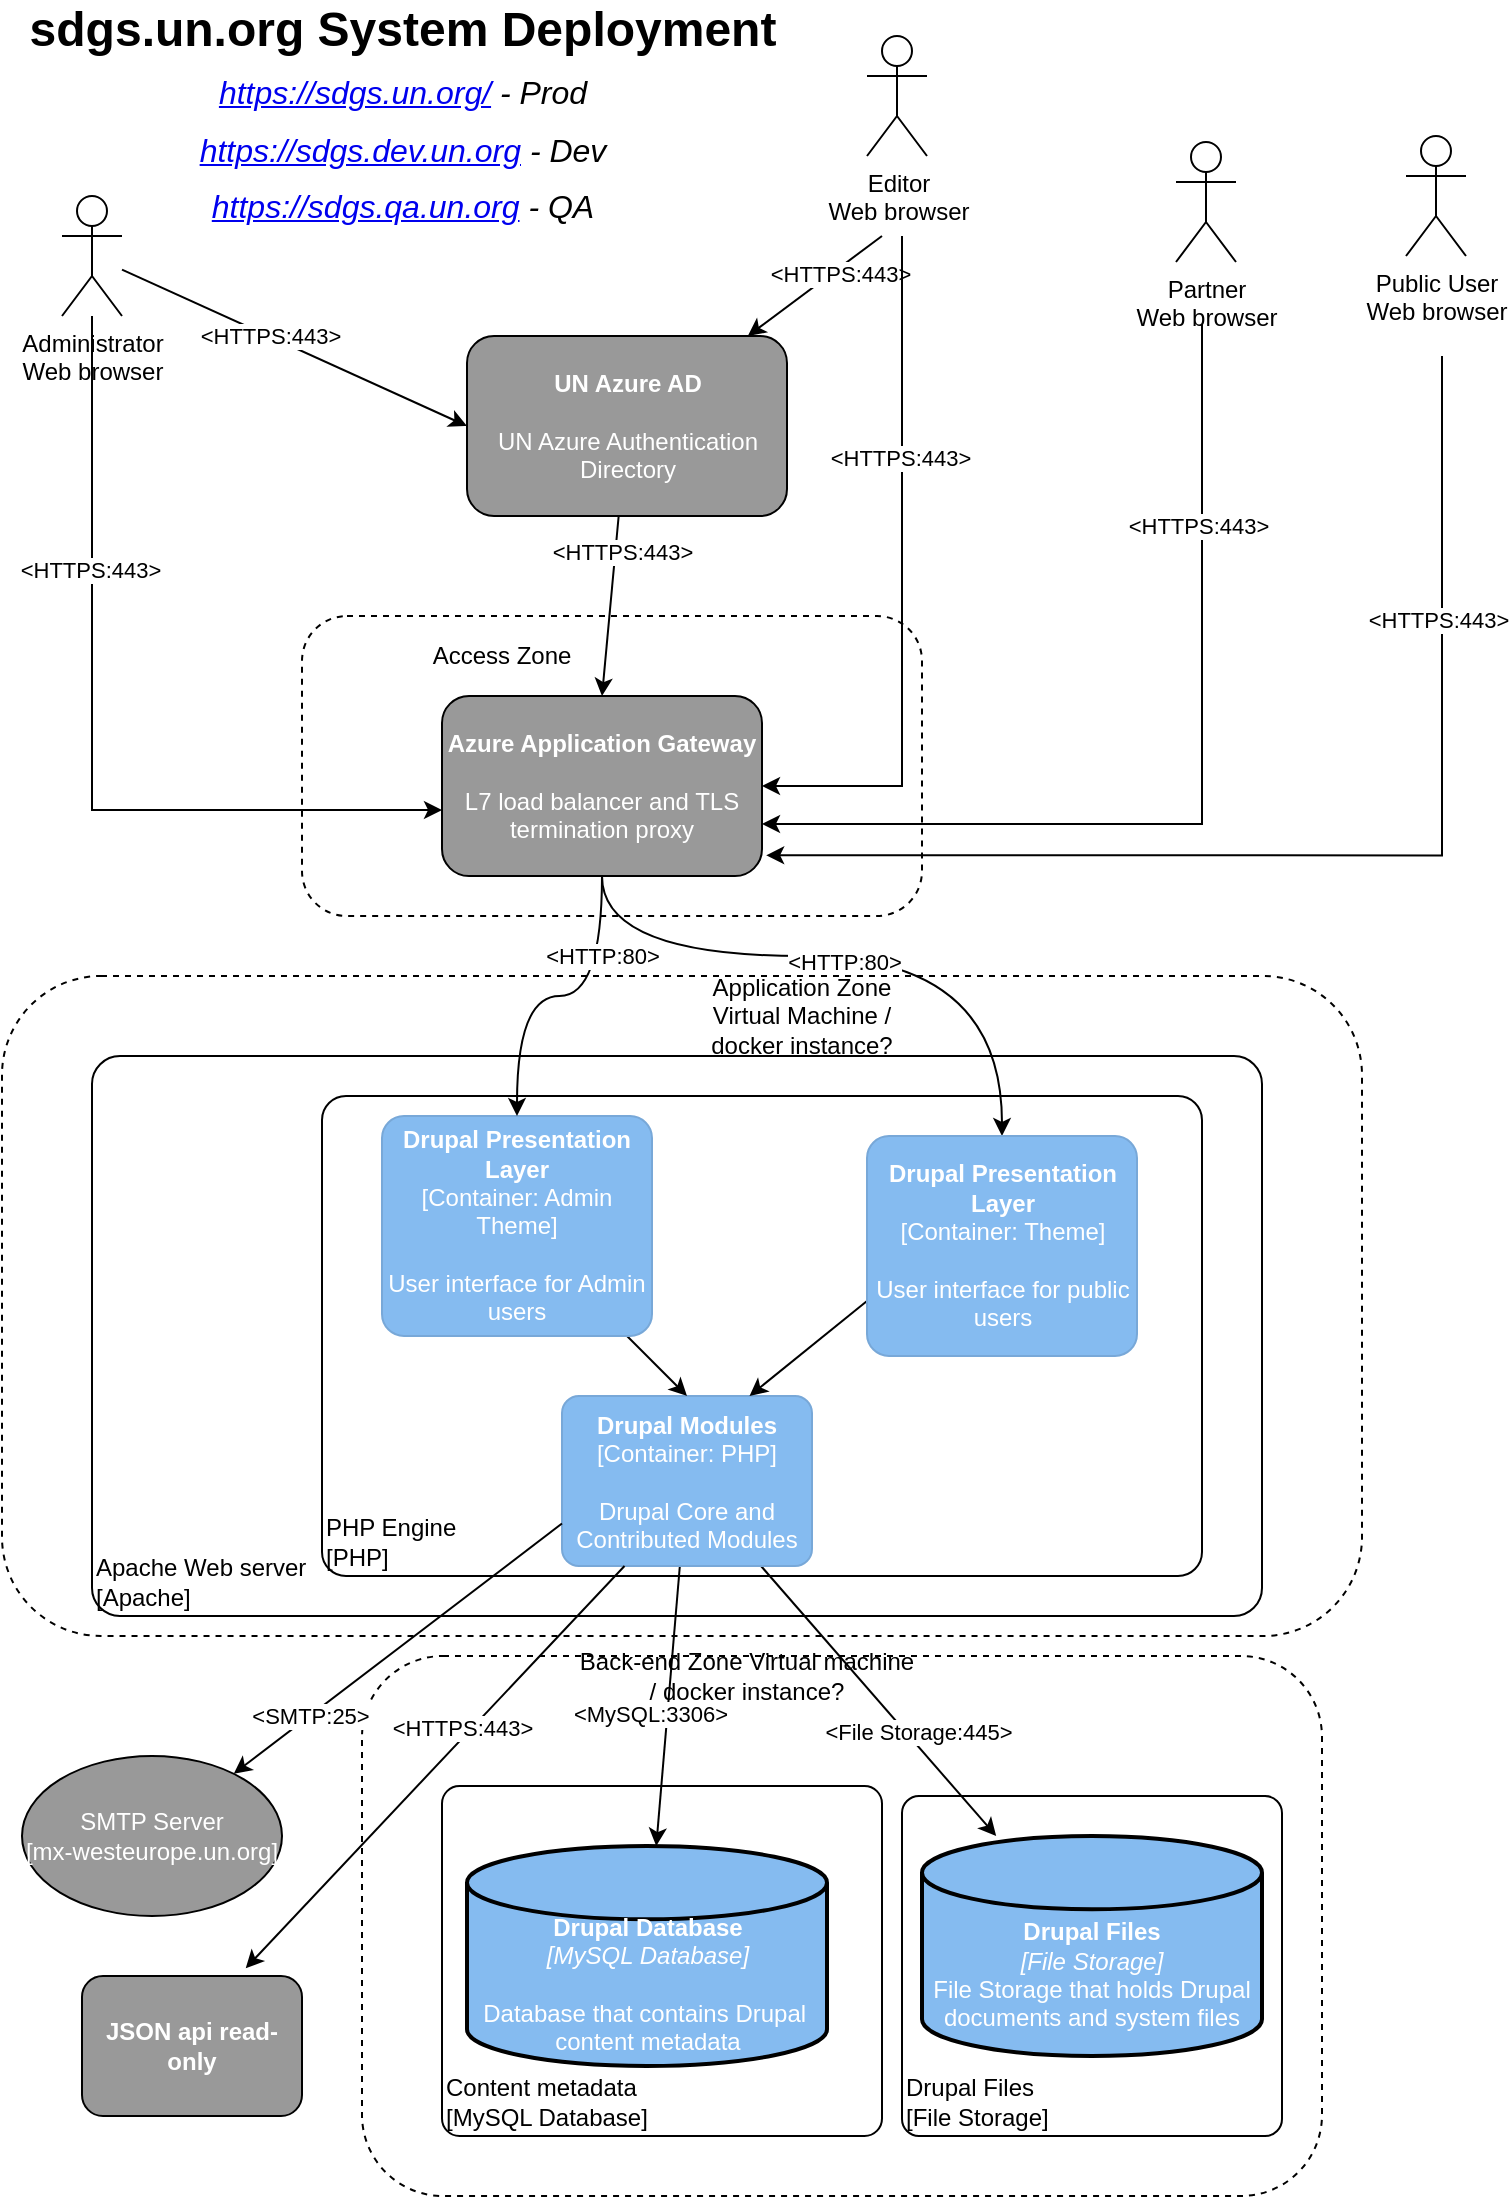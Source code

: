 <mxfile version="20.0.1" type="github">
  <diagram id="GKtPb_r8yJt0VdL1mK9h" name="Page-1">
    <mxGraphModel dx="1422" dy="1886" grid="1" gridSize="10" guides="1" tooltips="1" connect="1" arrows="1" fold="1" page="1" pageScale="1" pageWidth="850" pageHeight="1100" math="0" shadow="0">
      <root>
        <mxCell id="0" />
        <mxCell id="1" parent="0" />
        <mxCell id="nDk1nyGlxnwIBkytpRcf-5" value="" style="rounded=1;whiteSpace=wrap;html=1;dashed=1;fillColor=none;" parent="1" vertex="1">
          <mxGeometry x="230" y="820" width="480" height="270" as="geometry" />
        </mxCell>
        <object placeholders="1" c4Name="Apache Web server" c4Type="DeploymentNode" c4OperationSystem="Apache" c4ScalingFactor="" label="&lt;div style=&quot;text-align: left&quot;&gt;%c4Name%&lt;/div&gt;&lt;div style=&quot;text-align: left&quot;&gt;[%c4OperationSystem%]&lt;/div&gt;&lt;div style=&quot;text-align: right&quot;&gt;%c4ScalingFactor%&lt;/div&gt;" id="JDOhgQU0RPnqJ7KG021f-27">
          <mxCell style="rounded=1;whiteSpace=wrap;html=1;labelBackgroundColor=none;fillColor=#ffffff;fontColor=#000000;align=left;arcSize=5;strokeColor=#000000;verticalAlign=bottom;metaEdit=1;metaData={&quot;c4Type&quot;:{&quot;editable&quot;:false}};points=[[0.25,0,0],[0.5,0,0],[0.75,0,0],[1,0.25,0],[1,0.5,0],[1,0.75,0],[0.75,1,0],[0.5,1,0],[0.25,1,0],[0,0.75,0],[0,0.5,0],[0,0.25,0]];container=0;backgroundOutline=0;" parent="1" vertex="1">
            <mxGeometry x="95" y="520" width="585" height="280" as="geometry" />
          </mxCell>
        </object>
        <object placeholders="1" c4Name="PHP Engine" c4Type="DeploymentNode" c4OperationSystem="PHP" c4ScalingFactor="" label="&lt;div style=&quot;text-align: left&quot;&gt;%c4Name%&lt;/div&gt;&lt;div style=&quot;text-align: left&quot;&gt;[%c4OperationSystem%]&lt;/div&gt;&lt;div style=&quot;text-align: right&quot;&gt;%c4ScalingFactor%&lt;/div&gt;" id="JDOhgQU0RPnqJ7KG021f-26">
          <mxCell style="rounded=1;whiteSpace=wrap;html=1;labelBackgroundColor=none;fillColor=#ffffff;fontColor=#000000;align=left;arcSize=5;strokeColor=#000000;verticalAlign=bottom;metaEdit=1;metaData={&quot;c4Type&quot;:{&quot;editable&quot;:false}};points=[[0.25,0,0],[0.5,0,0],[0.75,0,0],[1,0.25,0],[1,0.5,0],[1,0.75,0],[0.75,1,0],[0.5,1,0],[0.25,1,0],[0,0.75,0],[0,0.5,0],[0,0.25,0]];container=0;backgroundOutline=0;" parent="1" vertex="1">
            <mxGeometry x="210" y="540" width="440" height="240" as="geometry" />
          </mxCell>
        </object>
        <object placeholders="1" c4Name="Drupal Files" c4Type="DeploymentNode" c4OperationSystem="File Storage" c4ScalingFactor="" label="&lt;div style=&quot;text-align: left&quot;&gt;%c4Name%&lt;/div&gt;&lt;div style=&quot;text-align: left&quot;&gt;[%c4OperationSystem%]&lt;/div&gt;&lt;div style=&quot;text-align: right&quot;&gt;%c4ScalingFactor%&lt;/div&gt;" id="JDOhgQU0RPnqJ7KG021f-25">
          <mxCell style="rounded=1;whiteSpace=wrap;html=1;labelBackgroundColor=none;fillColor=#ffffff;fontColor=#000000;align=left;arcSize=5;strokeColor=#000000;verticalAlign=bottom;metaEdit=1;metaData={&quot;c4Type&quot;:{&quot;editable&quot;:false}};points=[[0.25,0,0],[0.5,0,0],[0.75,0,0],[1,0.25,0],[1,0.5,0],[1,0.75,0],[0.75,1,0],[0.5,1,0],[0.25,1,0],[0,0.75,0],[0,0.5,0],[0,0.25,0]];container=0;backgroundOutline=0;" parent="1" vertex="1">
            <mxGeometry x="500" y="890" width="190" height="170" as="geometry" />
          </mxCell>
        </object>
        <object placeholders="1" c4Name="Content metadata" c4Type="DeploymentNode" c4OperationSystem="MySQL Database" c4ScalingFactor="" label="&lt;div style=&quot;text-align: left&quot;&gt;%c4Name%&lt;/div&gt;&lt;div style=&quot;text-align: left&quot;&gt;[%c4OperationSystem%]&lt;/div&gt;&lt;div style=&quot;text-align: right&quot;&gt;%c4ScalingFactor%&lt;/div&gt;" id="JDOhgQU0RPnqJ7KG021f-24">
          <mxCell style="rounded=1;whiteSpace=wrap;html=1;labelBackgroundColor=none;fillColor=#ffffff;fontColor=#000000;align=left;arcSize=5;strokeColor=#000000;verticalAlign=bottom;metaEdit=1;metaData={&quot;c4Type&quot;:{&quot;editable&quot;:false}};points=[[0.25,0,0],[0.5,0,0],[0.75,0,0],[1,0.25,0],[1,0.5,0],[1,0.75,0],[0.75,1,0],[0.5,1,0],[0.25,1,0],[0,0.75,0],[0,0.5,0],[0,0.25,0]];container=0;backgroundOutline=0;" parent="1" vertex="1">
            <mxGeometry x="270" y="885" width="220" height="175" as="geometry" />
          </mxCell>
        </object>
        <mxCell id="JDOhgQU0RPnqJ7KG021f-6" style="rounded=0;orthogonalLoop=1;jettySize=auto;html=1;" parent="1" source="JDOhgQU0RPnqJ7KG021f-1" target="JDOhgQU0RPnqJ7KG021f-5" edge="1">
          <mxGeometry relative="1" as="geometry" />
        </mxCell>
        <mxCell id="JDOhgQU0RPnqJ7KG021f-30" value="&amp;lt;MySQL:3306&amp;gt;" style="edgeLabel;html=1;align=center;verticalAlign=middle;resizable=0;points=[];" parent="JDOhgQU0RPnqJ7KG021f-6" vertex="1" connectable="0">
          <mxGeometry x="0.26" y="2" relative="1" as="geometry">
            <mxPoint x="-10" y="-14.56" as="offset" />
          </mxGeometry>
        </mxCell>
        <mxCell id="JDOhgQU0RPnqJ7KG021f-7" style="rounded=0;orthogonalLoop=1;jettySize=auto;html=1;" parent="1" source="JDOhgQU0RPnqJ7KG021f-1" target="JDOhgQU0RPnqJ7KG021f-4" edge="1">
          <mxGeometry relative="1" as="geometry" />
        </mxCell>
        <mxCell id="JDOhgQU0RPnqJ7KG021f-31" value="&amp;lt;File Storage:445&amp;gt;" style="edgeLabel;html=1;align=center;verticalAlign=middle;resizable=0;points=[];" parent="JDOhgQU0RPnqJ7KG021f-7" vertex="1" connectable="0">
          <mxGeometry x="0.211" y="1" relative="1" as="geometry">
            <mxPoint x="6" y="2" as="offset" />
          </mxGeometry>
        </mxCell>
        <object placeholders="1" c4Name="Drupal Modules" c4Type="Container" c4Technology="PHP" c4Description="Drupal Core and Contributed Modules" label="&lt;b&gt;%c4Name%&lt;/b&gt;&lt;div&gt;[%c4Type%: %c4Technology%]&lt;/div&gt;&lt;br&gt;&lt;div&gt;%c4Description%&lt;/div&gt;" id="JDOhgQU0RPnqJ7KG021f-1">
          <mxCell style="rounded=1;whiteSpace=wrap;html=1;labelBackgroundColor=none;fillColor=#85BBF0;fontColor=#ffffff;align=center;arcSize=10;strokeColor=#78A8D8;metaEdit=1;metaData={&quot;c4Type&quot;:{&quot;editable&quot;:false}};points=[[0.25,0,0],[0.5,0,0],[0.75,0,0],[1,0.25,0],[1,0.5,0],[1,0.75,0],[0.75,1,0],[0.5,1,0],[0.25,1,0],[0,0.75,0],[0,0.5,0],[0,0.25,0]];" parent="1" vertex="1">
            <mxGeometry x="330" y="690" width="125" height="85" as="geometry" />
          </mxCell>
        </object>
        <mxCell id="JDOhgQU0RPnqJ7KG021f-4" value="&lt;font color=&quot;#ffffff&quot;&gt;&lt;br&gt;&lt;b&gt;&lt;br&gt;Drupal Files&lt;/b&gt;&lt;br&gt;&lt;i&gt;[File Storage]&lt;/i&gt;&lt;br&gt;File Storage that holds Drupal documents and system files&lt;/font&gt;" style="strokeWidth=2;html=1;shape=mxgraph.flowchart.database;whiteSpace=wrap;fillColor=#85BBF0;" parent="1" vertex="1">
          <mxGeometry x="510" y="910" width="170" height="110" as="geometry" />
        </mxCell>
        <mxCell id="JDOhgQU0RPnqJ7KG021f-5" value="&lt;font color=&quot;#ffffff&quot;&gt;&lt;b&gt;&lt;br&gt;&lt;br&gt;Drupal Database&lt;br&gt;&lt;/b&gt;&lt;i&gt;[MySQL Database]&lt;/i&gt;&lt;br&gt;&lt;br&gt;Database that contains Drupal&amp;nbsp; content metadata&lt;br&gt;&lt;/font&gt;" style="strokeWidth=2;html=1;shape=mxgraph.flowchart.database;whiteSpace=wrap;fillColor=#85BBF0;" parent="1" vertex="1">
          <mxGeometry x="282.5" y="915" width="180" height="110" as="geometry" />
        </mxCell>
        <mxCell id="JDOhgQU0RPnqJ7KG021f-9" style="rounded=0;orthogonalLoop=1;jettySize=auto;html=1;entryX=0.5;entryY=0;entryDx=0;entryDy=0;entryPerimeter=0;" parent="1" source="JDOhgQU0RPnqJ7KG021f-8" target="JDOhgQU0RPnqJ7KG021f-1" edge="1">
          <mxGeometry relative="1" as="geometry" />
        </mxCell>
        <object placeholders="1" c4Name="Drupal Presentation Layer" c4Type="Container" c4Technology="Admin Theme" c4Description="User interface for Admin users" label="&lt;b&gt;%c4Name%&lt;/b&gt;&lt;div&gt;[%c4Type%: %c4Technology%]&lt;/div&gt;&lt;br&gt;&lt;div&gt;%c4Description%&lt;/div&gt;" id="JDOhgQU0RPnqJ7KG021f-8">
          <mxCell style="rounded=1;whiteSpace=wrap;html=1;labelBackgroundColor=none;fillColor=#85BBF0;fontColor=#ffffff;align=center;arcSize=10;strokeColor=#78A8D8;metaEdit=1;metaData={&quot;c4Type&quot;:{&quot;editable&quot;:false}};points=[[0.25,0,0],[0.5,0,0],[0.75,0,0],[1,0.25,0],[1,0.5,0],[1,0.75,0],[0.75,1,0],[0.5,1,0],[0.25,1,0],[0,0.75,0],[0,0.5,0],[0,0.25,0]];" parent="1" vertex="1">
            <mxGeometry x="240" y="550" width="135" height="110" as="geometry" />
          </mxCell>
        </object>
        <mxCell id="JDOhgQU0RPnqJ7KG021f-11" style="rounded=0;orthogonalLoop=1;jettySize=auto;html=1;entryX=0.5;entryY=0;entryDx=0;entryDy=0;" parent="1" source="JDOhgQU0RPnqJ7KG021f-10" target="nDk1nyGlxnwIBkytpRcf-9" edge="1">
          <mxGeometry relative="1" as="geometry">
            <mxPoint x="410" y="280" as="targetPoint" />
          </mxGeometry>
        </mxCell>
        <mxCell id="JDOhgQU0RPnqJ7KG021f-32" value="&amp;lt;HTTPS:443&amp;gt;" style="edgeLabel;html=1;align=center;verticalAlign=middle;resizable=0;points=[];" parent="JDOhgQU0RPnqJ7KG021f-11" vertex="1" connectable="0">
          <mxGeometry x="-0.419" relative="1" as="geometry">
            <mxPoint x="3.87" y="-8.89" as="offset" />
          </mxGeometry>
        </mxCell>
        <mxCell id="JDOhgQU0RPnqJ7KG021f-10" value="&lt;font color=&quot;#ffffff&quot;&gt;&lt;b&gt;UN Azure AD&lt;/b&gt;&lt;br&gt;&lt;br&gt;UN Azure Authentication Directory&lt;/font&gt;" style="rounded=1;whiteSpace=wrap;html=1;strokeColor=#000000;fillColor=#999999;" parent="1" vertex="1">
          <mxGeometry x="282.5" y="160" width="160" height="90" as="geometry" />
        </mxCell>
        <mxCell id="JDOhgQU0RPnqJ7KG021f-17" style="rounded=0;orthogonalLoop=1;jettySize=auto;html=1;entryX=0;entryY=0.5;entryDx=0;entryDy=0;" parent="1" source="JDOhgQU0RPnqJ7KG021f-12" target="JDOhgQU0RPnqJ7KG021f-10" edge="1">
          <mxGeometry relative="1" as="geometry">
            <mxPoint x="105" y="250" as="sourcePoint" />
          </mxGeometry>
        </mxCell>
        <mxCell id="nDk1nyGlxnwIBkytpRcf-21" value="&amp;lt;HTTPS:443&amp;gt;" style="edgeLabel;html=1;align=center;verticalAlign=middle;resizable=0;points=[];" parent="JDOhgQU0RPnqJ7KG021f-17" vertex="1" connectable="0">
          <mxGeometry x="-0.145" y="1" relative="1" as="geometry">
            <mxPoint as="offset" />
          </mxGeometry>
        </mxCell>
        <mxCell id="dxl03862SMSp4wlfeaVz-1" style="edgeStyle=orthogonalEdgeStyle;rounded=0;orthogonalLoop=1;jettySize=auto;html=1;startArrow=none;startFill=0;" parent="1" source="JDOhgQU0RPnqJ7KG021f-12" target="nDk1nyGlxnwIBkytpRcf-9" edge="1">
          <mxGeometry relative="1" as="geometry">
            <Array as="points">
              <mxPoint x="95" y="397" />
            </Array>
          </mxGeometry>
        </mxCell>
        <mxCell id="dxl03862SMSp4wlfeaVz-2" value="&amp;lt;HTTPS:443&amp;gt;" style="edgeLabel;html=1;align=center;verticalAlign=middle;resizable=0;points=[];" parent="dxl03862SMSp4wlfeaVz-1" vertex="1" connectable="0">
          <mxGeometry x="-0.398" y="-1" relative="1" as="geometry">
            <mxPoint as="offset" />
          </mxGeometry>
        </mxCell>
        <mxCell id="JDOhgQU0RPnqJ7KG021f-12" value="Administrator&lt;br&gt;Web browser" style="shape=umlActor;verticalLabelPosition=bottom;verticalAlign=top;html=1;outlineConnect=0;strokeColor=#000000;fillColor=#ffffff;" parent="1" vertex="1">
          <mxGeometry x="80" y="90" width="30" height="60" as="geometry" />
        </mxCell>
        <mxCell id="JDOhgQU0RPnqJ7KG021f-16" style="rounded=0;orthogonalLoop=1;jettySize=auto;html=1;" parent="1" target="JDOhgQU0RPnqJ7KG021f-10" edge="1">
          <mxGeometry relative="1" as="geometry">
            <mxPoint x="490" y="110" as="sourcePoint" />
          </mxGeometry>
        </mxCell>
        <mxCell id="nDk1nyGlxnwIBkytpRcf-22" value="&amp;lt;HTTPS:443&amp;gt;" style="edgeLabel;html=1;align=center;verticalAlign=middle;resizable=0;points=[];" parent="JDOhgQU0RPnqJ7KG021f-16" vertex="1" connectable="0">
          <mxGeometry x="-0.331" y="2" relative="1" as="geometry">
            <mxPoint as="offset" />
          </mxGeometry>
        </mxCell>
        <mxCell id="dxl03862SMSp4wlfeaVz-3" style="edgeStyle=orthogonalEdgeStyle;rounded=0;orthogonalLoop=1;jettySize=auto;html=1;entryX=1;entryY=0.5;entryDx=0;entryDy=0;startArrow=none;startFill=0;" parent="1" target="nDk1nyGlxnwIBkytpRcf-9" edge="1">
          <mxGeometry relative="1" as="geometry">
            <mxPoint x="500" y="110" as="sourcePoint" />
            <Array as="points">
              <mxPoint x="500" y="130" />
              <mxPoint x="500" y="385" />
            </Array>
          </mxGeometry>
        </mxCell>
        <mxCell id="dxl03862SMSp4wlfeaVz-6" value="&amp;lt;HTTPS:443&amp;gt;" style="edgeLabel;html=1;align=center;verticalAlign=middle;resizable=0;points=[];" parent="dxl03862SMSp4wlfeaVz-3" vertex="1" connectable="0">
          <mxGeometry x="-0.356" y="-1" relative="1" as="geometry">
            <mxPoint as="offset" />
          </mxGeometry>
        </mxCell>
        <mxCell id="JDOhgQU0RPnqJ7KG021f-13" value="Editor&lt;br&gt;Web browser" style="shape=umlActor;verticalLabelPosition=bottom;verticalAlign=top;html=1;outlineConnect=0;strokeColor=#000000;fillColor=#ffffff;" parent="1" vertex="1">
          <mxGeometry x="482.5" y="10" width="30" height="60" as="geometry" />
        </mxCell>
        <mxCell id="dxl03862SMSp4wlfeaVz-4" style="edgeStyle=orthogonalEdgeStyle;rounded=0;orthogonalLoop=1;jettySize=auto;html=1;entryX=1.013;entryY=0.885;entryDx=0;entryDy=0;entryPerimeter=0;startArrow=none;startFill=0;" parent="1" target="nDk1nyGlxnwIBkytpRcf-9" edge="1">
          <mxGeometry relative="1" as="geometry">
            <mxPoint x="770" y="170" as="sourcePoint" />
            <Array as="points">
              <mxPoint x="770" y="170" />
              <mxPoint x="770" y="420" />
            </Array>
          </mxGeometry>
        </mxCell>
        <mxCell id="dxl03862SMSp4wlfeaVz-5" value="&amp;lt;HTTPS:443&amp;gt;" style="edgeLabel;html=1;align=center;verticalAlign=middle;resizable=0;points=[];" parent="dxl03862SMSp4wlfeaVz-4" vertex="1" connectable="0">
          <mxGeometry x="-0.552" y="-2" relative="1" as="geometry">
            <mxPoint as="offset" />
          </mxGeometry>
        </mxCell>
        <mxCell id="JDOhgQU0RPnqJ7KG021f-14" value="Public User&lt;br&gt;Web browser" style="shape=umlActor;verticalLabelPosition=bottom;verticalAlign=top;html=1;outlineConnect=0;strokeColor=#000000;fillColor=#ffffff;" parent="1" vertex="1">
          <mxGeometry x="752" y="60" width="30" height="60" as="geometry" />
        </mxCell>
        <mxCell id="JDOhgQU0RPnqJ7KG021f-19" value="sdgs.un.org System Deployment&lt;br&gt;&lt;i style=&quot;font-size: 16px ; line-height: 60%&quot;&gt;&lt;span style=&quot;font-weight: normal ; line-height: 110%&quot;&gt;&lt;i style=&quot;font-weight: 700; line-height: 9.6px;&quot;&gt;&lt;span style=&quot;font-weight: 400;&quot;&gt;&lt;a href=&quot;https://sdgs.un.org/&quot;&gt;https://sdgs.un.org/&lt;/a&gt;&lt;/span&gt;&lt;span style=&quot;font-weight: normal; line-height: 17.6px;&quot;&gt;&amp;nbsp;- Prod&lt;br&gt;&lt;a href=&quot;https://sdgs.dev.un.org/&quot;&gt;https://sdgs.dev.un.org&lt;/a&gt;&amp;nbsp;- Dev&lt;br&gt;&lt;i style=&quot;font-weight: 700; line-height: 9.6px;&quot;&gt;&lt;span style=&quot;font-weight: normal; line-height: 17.6px;&quot;&gt;&lt;a href=&quot;https://sdgs.qa.un.org/&quot;&gt;https://sdgs.qa.un.org&lt;/a&gt;&amp;nbsp;- QA&lt;/span&gt;&lt;/i&gt;&lt;/span&gt;&lt;/i&gt;&lt;br&gt;&lt;/span&gt;&lt;/i&gt;" style="text;strokeColor=none;fillColor=none;html=1;fontSize=24;fontStyle=1;verticalAlign=middle;align=center;" parent="1" vertex="1">
          <mxGeometry x="200" y="30" width="100" height="40" as="geometry" />
        </mxCell>
        <mxCell id="nDk1nyGlxnwIBkytpRcf-6" value="Back-end Zone Virtual machine / docker instance?" style="text;html=1;strokeColor=none;fillColor=none;align=center;verticalAlign=middle;whiteSpace=wrap;rounded=0;dashed=1;" parent="1" vertex="1">
          <mxGeometry x="335" y="830" width="175" as="geometry" />
        </mxCell>
        <mxCell id="nDk1nyGlxnwIBkytpRcf-10" style="edgeStyle=orthogonalEdgeStyle;curved=1;rounded=0;orthogonalLoop=1;jettySize=auto;html=1;" parent="1" source="nDk1nyGlxnwIBkytpRcf-9" target="JDOhgQU0RPnqJ7KG021f-8" edge="1">
          <mxGeometry relative="1" as="geometry" />
        </mxCell>
        <mxCell id="nDk1nyGlxnwIBkytpRcf-16" value="&amp;lt;HTTP:80&amp;gt;" style="edgeLabel;html=1;align=center;verticalAlign=middle;resizable=0;points=[];" parent="nDk1nyGlxnwIBkytpRcf-10" vertex="1" connectable="0">
          <mxGeometry x="-0.326" y="-1" relative="1" as="geometry">
            <mxPoint x="1" y="-15" as="offset" />
          </mxGeometry>
        </mxCell>
        <mxCell id="nDk1nyGlxnwIBkytpRcf-9" value="&lt;font color=&quot;#ffffff&quot;&gt;&lt;b&gt;Azure Application Gateway&lt;/b&gt;&lt;br&gt;&lt;br&gt;L7 load balancer and TLS termination proxy&lt;/font&gt;" style="rounded=1;whiteSpace=wrap;html=1;strokeColor=#000000;fillColor=#999999;" parent="1" vertex="1">
          <mxGeometry x="270" y="340" width="160" height="90" as="geometry" />
        </mxCell>
        <mxCell id="nDk1nyGlxnwIBkytpRcf-19" style="edgeStyle=orthogonalEdgeStyle;rounded=0;orthogonalLoop=1;jettySize=auto;html=1;entryX=0.5;entryY=0;entryDx=0;entryDy=0;entryPerimeter=0;curved=1;" parent="1" target="nDk1nyGlxnwIBkytpRcf-17" edge="1">
          <mxGeometry relative="1" as="geometry">
            <mxPoint x="350" y="430" as="sourcePoint" />
            <Array as="points">
              <mxPoint x="350" y="470" />
              <mxPoint x="550" y="470" />
            </Array>
          </mxGeometry>
        </mxCell>
        <mxCell id="nDk1nyGlxnwIBkytpRcf-20" value="&amp;lt;HTTP:80&amp;gt;" style="edgeLabel;html=1;align=center;verticalAlign=middle;resizable=0;points=[];" parent="nDk1nyGlxnwIBkytpRcf-19" vertex="1" connectable="0">
          <mxGeometry x="-0.024" y="-3" relative="1" as="geometry">
            <mxPoint as="offset" />
          </mxGeometry>
        </mxCell>
        <mxCell id="nDk1nyGlxnwIBkytpRcf-11" value="" style="rounded=1;whiteSpace=wrap;html=1;dashed=1;fillColor=none;" parent="1" vertex="1">
          <mxGeometry x="200" y="300" width="310" height="150" as="geometry" />
        </mxCell>
        <mxCell id="nDk1nyGlxnwIBkytpRcf-12" value="Access Zone" style="text;html=1;strokeColor=none;fillColor=none;align=center;verticalAlign=middle;whiteSpace=wrap;rounded=0;dashed=1;" parent="1" vertex="1">
          <mxGeometry x="260" y="310" width="80" height="20" as="geometry" />
        </mxCell>
        <mxCell id="nDk1nyGlxnwIBkytpRcf-13" value="" style="rounded=1;whiteSpace=wrap;html=1;dashed=1;fillColor=none;" parent="1" vertex="1">
          <mxGeometry x="50" y="480" width="680" height="330" as="geometry" />
        </mxCell>
        <mxCell id="nDk1nyGlxnwIBkytpRcf-14" value="Application Zone&lt;br&gt;Virtual Machine / docker instance?" style="text;html=1;strokeColor=none;fillColor=none;align=center;verticalAlign=middle;whiteSpace=wrap;rounded=0;dashed=1;" parent="1" vertex="1">
          <mxGeometry x="395" y="490" width="110" height="20" as="geometry" />
        </mxCell>
        <mxCell id="nDk1nyGlxnwIBkytpRcf-18" style="rounded=0;orthogonalLoop=1;jettySize=auto;html=1;entryX=0.75;entryY=0;entryDx=0;entryDy=0;entryPerimeter=0;exitX=0;exitY=0.75;exitDx=0;exitDy=0;exitPerimeter=0;" parent="1" source="nDk1nyGlxnwIBkytpRcf-17" target="JDOhgQU0RPnqJ7KG021f-1" edge="1">
          <mxGeometry relative="1" as="geometry" />
        </mxCell>
        <object placeholders="1" c4Name="Drupal Presentation Layer" c4Type="Container" c4Technology="Theme" c4Description="User interface for public users" label="&lt;b&gt;%c4Name%&lt;/b&gt;&lt;div&gt;[%c4Type%: %c4Technology%]&lt;/div&gt;&lt;br&gt;&lt;div&gt;%c4Description%&lt;/div&gt;" id="nDk1nyGlxnwIBkytpRcf-17">
          <mxCell style="rounded=1;whiteSpace=wrap;html=1;labelBackgroundColor=none;fillColor=#85BBF0;fontColor=#ffffff;align=center;arcSize=10;strokeColor=#78A8D8;metaEdit=1;metaData={&quot;c4Type&quot;:{&quot;editable&quot;:false}};points=[[0.25,0,0],[0.5,0,0],[0.75,0,0],[1,0.25,0],[1,0.5,0],[1,0.75,0],[0.75,1,0],[0.5,1,0],[0.25,1,0],[0,0.75,0],[0,0.5,0],[0,0.25,0]];" parent="1" vertex="1">
            <mxGeometry x="482.5" y="560" width="135" height="110" as="geometry" />
          </mxCell>
        </object>
        <mxCell id="ilQx9SMYHlKJqtAEL6Zz-5" style="rounded=0;orthogonalLoop=1;jettySize=auto;html=1;exitX=0.25;exitY=1;exitDx=0;exitDy=0;exitPerimeter=0;" parent="1" source="JDOhgQU0RPnqJ7KG021f-1" edge="1">
          <mxGeometry relative="1" as="geometry">
            <mxPoint x="464" y="777.01" as="sourcePoint" />
            <mxPoint x="171.871" y="976.11" as="targetPoint" />
          </mxGeometry>
        </mxCell>
        <mxCell id="ilQx9SMYHlKJqtAEL6Zz-6" value="&amp;lt;HTTPS:443&amp;gt;" style="edgeLabel;html=1;align=center;verticalAlign=middle;resizable=0;points=[];" parent="ilQx9SMYHlKJqtAEL6Zz-5" vertex="1" connectable="0">
          <mxGeometry x="0.211" y="1" relative="1" as="geometry">
            <mxPoint x="32.33" y="-41.91" as="offset" />
          </mxGeometry>
        </mxCell>
        <mxCell id="ilQx9SMYHlKJqtAEL6Zz-7" value="&lt;font color=&quot;#ffffff&quot;&gt;SMTP Server&lt;br&gt;[mx-westeurope.un.org]&lt;br&gt;&lt;/font&gt;" style="ellipse;whiteSpace=wrap;html=1;fillColor=#999999;" parent="1" vertex="1">
          <mxGeometry x="60" y="870" width="130" height="80" as="geometry" />
        </mxCell>
        <mxCell id="ilQx9SMYHlKJqtAEL6Zz-8" style="rounded=0;orthogonalLoop=1;jettySize=auto;html=1;exitX=0;exitY=0.75;exitDx=0;exitDy=0;exitPerimeter=0;" parent="1" source="JDOhgQU0RPnqJ7KG021f-1" target="ilQx9SMYHlKJqtAEL6Zz-7" edge="1">
          <mxGeometry relative="1" as="geometry">
            <mxPoint x="371.25" y="785" as="sourcePoint" />
            <mxPoint x="130.437" y="888.335" as="targetPoint" />
          </mxGeometry>
        </mxCell>
        <mxCell id="ilQx9SMYHlKJqtAEL6Zz-9" value="&amp;lt;SMTP:25&amp;gt;" style="edgeLabel;html=1;align=center;verticalAlign=middle;resizable=0;points=[];" parent="ilQx9SMYHlKJqtAEL6Zz-8" vertex="1" connectable="0">
          <mxGeometry x="0.211" y="1" relative="1" as="geometry">
            <mxPoint x="-27.92" y="19.02" as="offset" />
          </mxGeometry>
        </mxCell>
        <mxCell id="H2leGGakqX-JUJHJOfpY-1" value="&lt;font color=&quot;#ffffff&quot;&gt;&lt;b&gt;JSON api read-only&lt;/b&gt;&lt;/font&gt;" style="rounded=1;whiteSpace=wrap;html=1;strokeColor=#000000;fillColor=#999999;" parent="1" vertex="1">
          <mxGeometry x="90" y="980" width="110" height="70" as="geometry" />
        </mxCell>
        <mxCell id="iPhN5QF8U30i-XC0unn8-1" value="Partner&lt;br&gt;Web browser" style="shape=umlActor;verticalLabelPosition=bottom;verticalAlign=top;html=1;outlineConnect=0;strokeColor=#000000;fillColor=#ffffff;" vertex="1" parent="1">
          <mxGeometry x="637" y="63" width="30" height="60" as="geometry" />
        </mxCell>
        <mxCell id="iPhN5QF8U30i-XC0unn8-2" style="edgeStyle=orthogonalEdgeStyle;rounded=0;orthogonalLoop=1;jettySize=auto;html=1;startArrow=none;startFill=0;" edge="1" parent="1">
          <mxGeometry relative="1" as="geometry">
            <mxPoint x="650" y="160" as="sourcePoint" />
            <Array as="points">
              <mxPoint x="650" y="154" />
              <mxPoint x="650" y="404" />
            </Array>
            <mxPoint x="430" y="404" as="targetPoint" />
          </mxGeometry>
        </mxCell>
        <mxCell id="iPhN5QF8U30i-XC0unn8-3" value="&amp;lt;HTTPS:443&amp;gt;" style="edgeLabel;html=1;align=center;verticalAlign=middle;resizable=0;points=[];" vertex="1" connectable="0" parent="iPhN5QF8U30i-XC0unn8-2">
          <mxGeometry x="-0.552" y="-2" relative="1" as="geometry">
            <mxPoint as="offset" />
          </mxGeometry>
        </mxCell>
      </root>
    </mxGraphModel>
  </diagram>
</mxfile>
